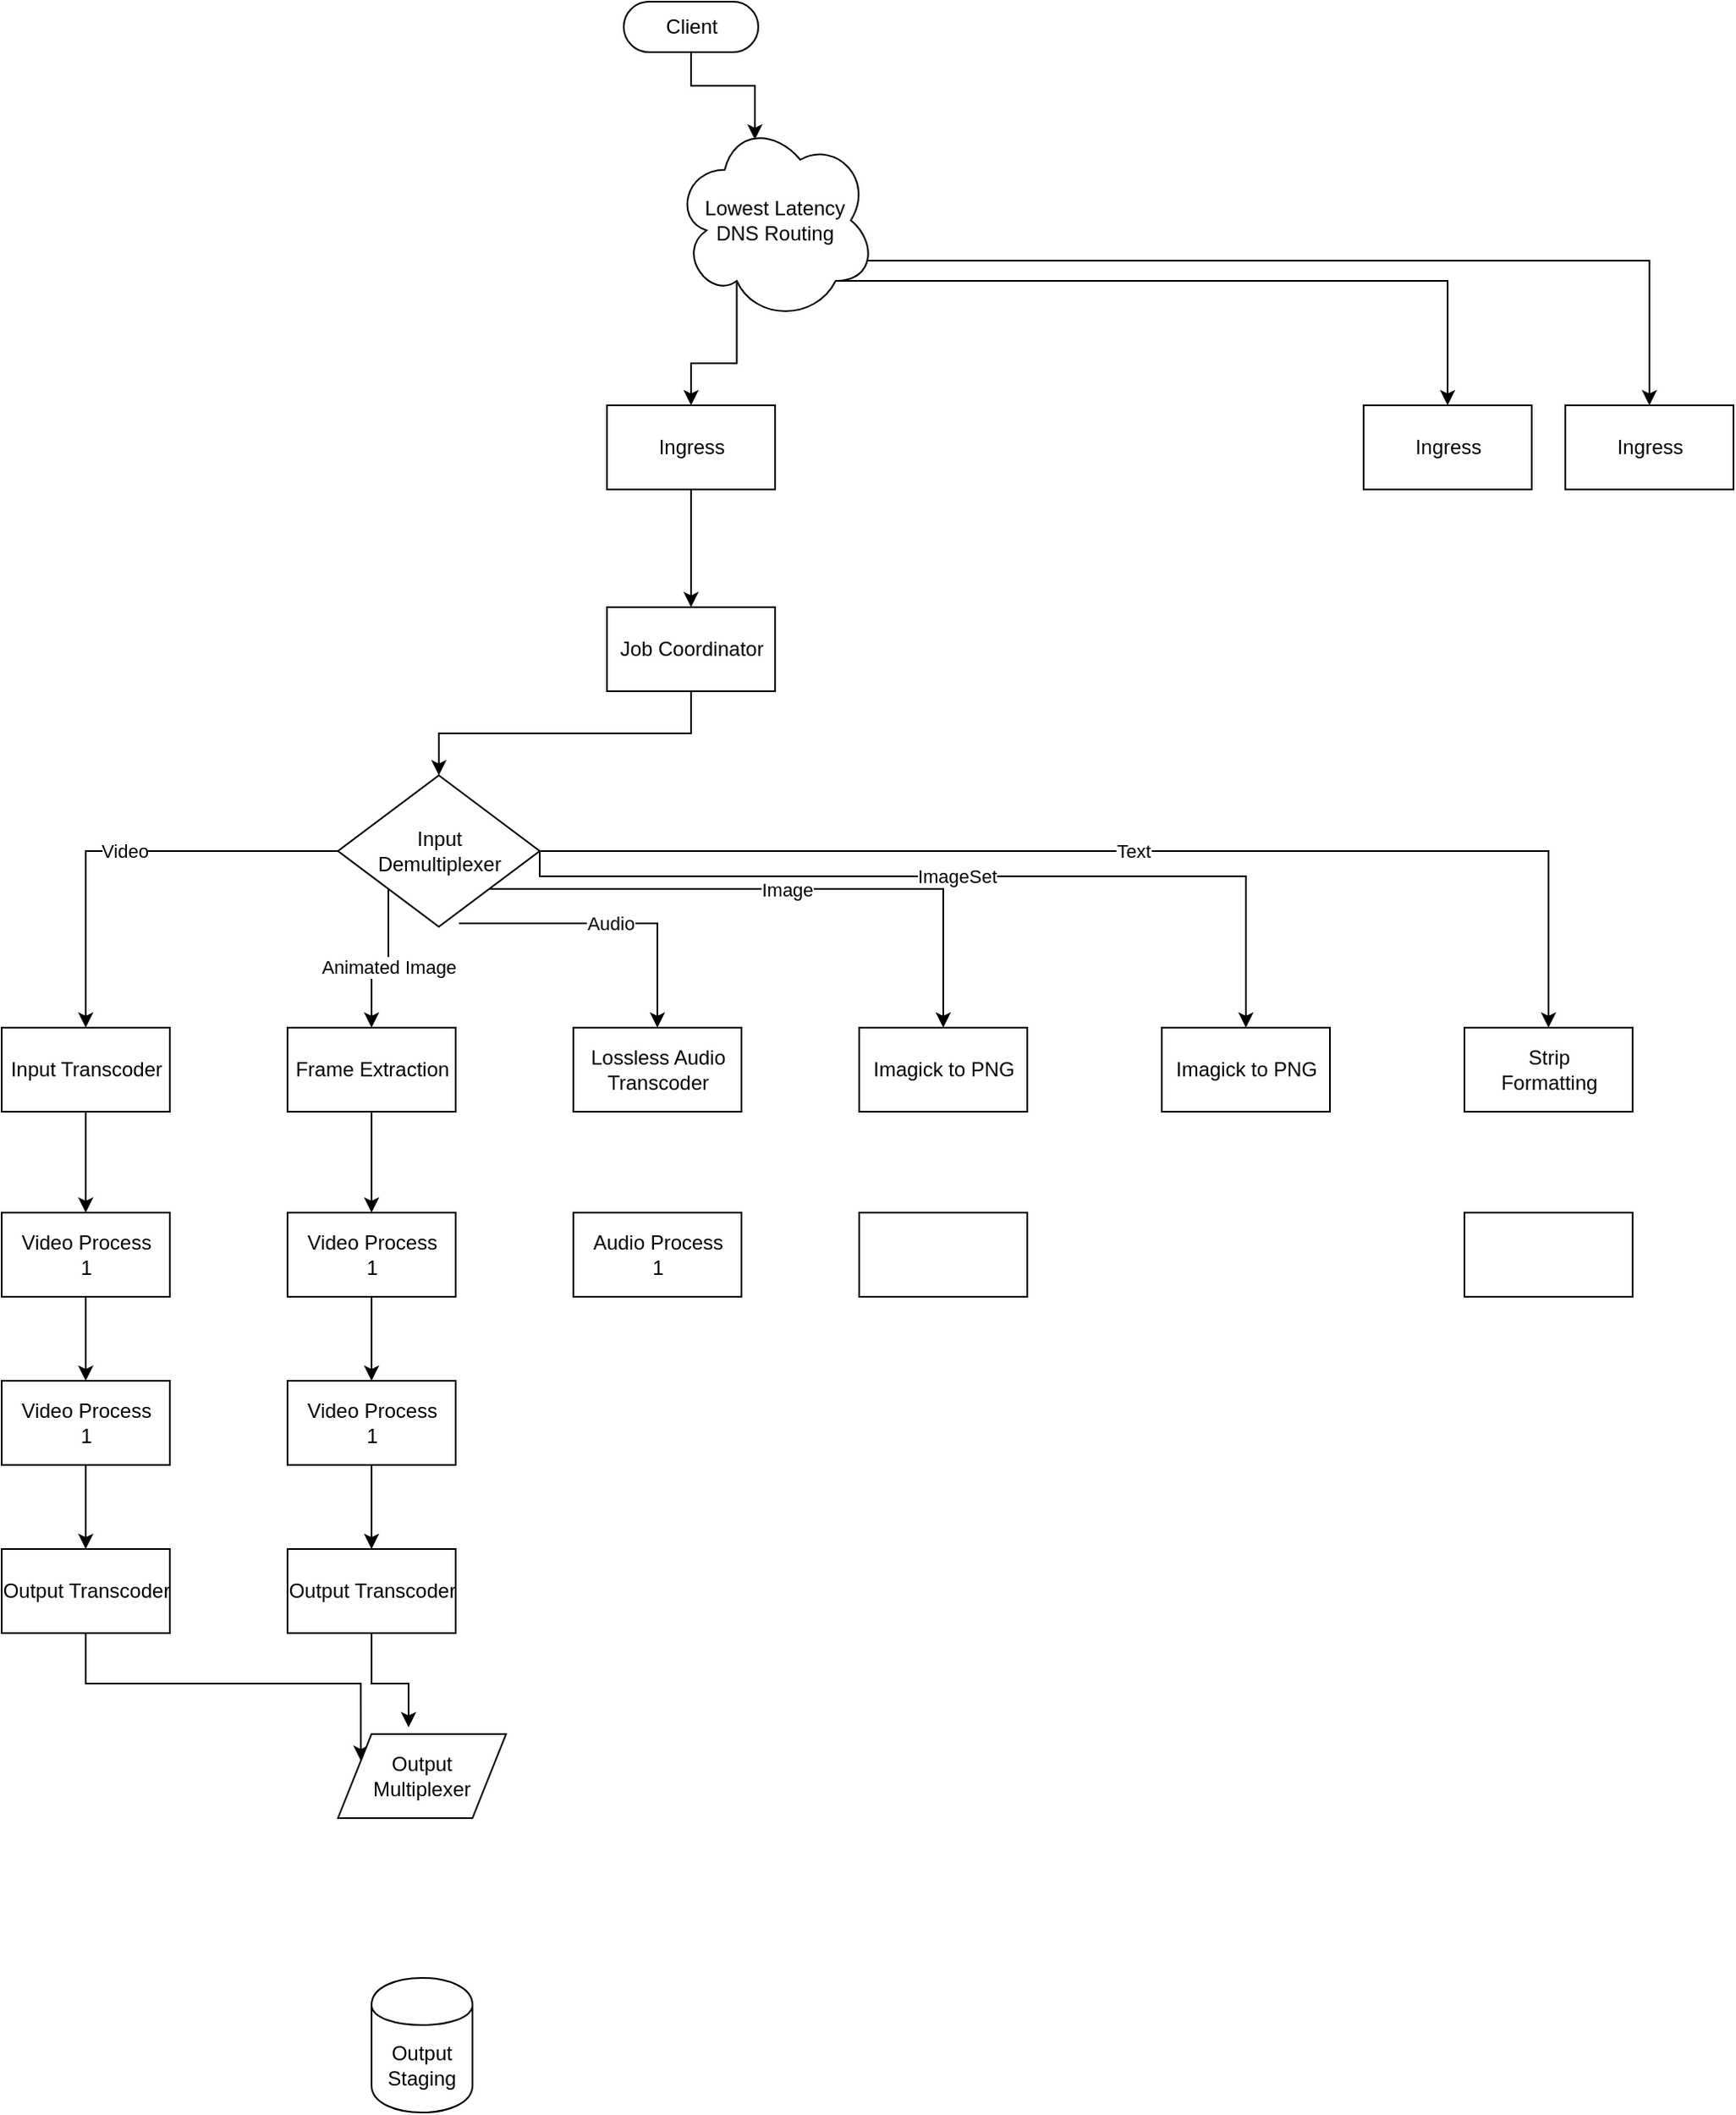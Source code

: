<mxfile version="20.6.0" type="github">
  <diagram name="Page-1" id="5d7acffa-a066-3a61-03fe-96351882024d">
    <mxGraphModel dx="2018" dy="1276" grid="1" gridSize="10" guides="1" tooltips="1" connect="1" arrows="1" fold="1" page="1" pageScale="1" pageWidth="1100" pageHeight="850" background="#ffffff" math="0" shadow="0">
      <root>
        <mxCell id="0" />
        <mxCell id="1" parent="0" />
        <mxCell id="9ToVT2cuZ5Fz3vw_vygJ-31" style="edgeStyle=orthogonalEdgeStyle;rounded=0;orthogonalLoop=1;jettySize=auto;html=1;exitX=0.5;exitY=0.5;exitDx=0;exitDy=15;exitPerimeter=0;entryX=0.4;entryY=0.1;entryDx=0;entryDy=0;entryPerimeter=0;" edge="1" parent="1" source="9ToVT2cuZ5Fz3vw_vygJ-21" target="9ToVT2cuZ5Fz3vw_vygJ-22">
          <mxGeometry relative="1" as="geometry" />
        </mxCell>
        <mxCell id="9ToVT2cuZ5Fz3vw_vygJ-21" value="Client" style="html=1;dashed=0;whitespace=wrap;shape=mxgraph.dfd.start" vertex="1" parent="1">
          <mxGeometry x="410" y="20" width="80" height="30" as="geometry" />
        </mxCell>
        <mxCell id="9ToVT2cuZ5Fz3vw_vygJ-27" style="edgeStyle=orthogonalEdgeStyle;rounded=0;orthogonalLoop=1;jettySize=auto;html=1;exitX=0.31;exitY=0.8;exitDx=0;exitDy=0;exitPerimeter=0;entryX=0.5;entryY=0;entryDx=0;entryDy=0;" edge="1" parent="1" source="9ToVT2cuZ5Fz3vw_vygJ-22" target="9ToVT2cuZ5Fz3vw_vygJ-23">
          <mxGeometry relative="1" as="geometry" />
        </mxCell>
        <mxCell id="9ToVT2cuZ5Fz3vw_vygJ-28" style="edgeStyle=orthogonalEdgeStyle;rounded=0;orthogonalLoop=1;jettySize=auto;html=1;exitX=0.8;exitY=0.8;exitDx=0;exitDy=0;exitPerimeter=0;entryX=0.5;entryY=0;entryDx=0;entryDy=0;" edge="1" parent="1" source="9ToVT2cuZ5Fz3vw_vygJ-22" target="9ToVT2cuZ5Fz3vw_vygJ-24">
          <mxGeometry relative="1" as="geometry" />
        </mxCell>
        <mxCell id="9ToVT2cuZ5Fz3vw_vygJ-29" style="edgeStyle=orthogonalEdgeStyle;rounded=0;orthogonalLoop=1;jettySize=auto;html=1;exitX=0.96;exitY=0.7;exitDx=0;exitDy=0;exitPerimeter=0;entryX=0.5;entryY=0;entryDx=0;entryDy=0;" edge="1" parent="1" source="9ToVT2cuZ5Fz3vw_vygJ-22" target="9ToVT2cuZ5Fz3vw_vygJ-25">
          <mxGeometry relative="1" as="geometry" />
        </mxCell>
        <mxCell id="9ToVT2cuZ5Fz3vw_vygJ-22" value="Lowest Latency&lt;br&gt;DNS Routing" style="shape=cloud;whiteSpace=wrap;html=1;" vertex="1" parent="1">
          <mxGeometry x="440" y="90" width="120" height="120" as="geometry" />
        </mxCell>
        <mxCell id="9ToVT2cuZ5Fz3vw_vygJ-51" style="edgeStyle=orthogonalEdgeStyle;rounded=0;orthogonalLoop=1;jettySize=auto;html=1;exitX=0.5;exitY=1;exitDx=0;exitDy=0;entryX=0.5;entryY=0;entryDx=0;entryDy=0;" edge="1" parent="1" source="9ToVT2cuZ5Fz3vw_vygJ-23" target="9ToVT2cuZ5Fz3vw_vygJ-37">
          <mxGeometry relative="1" as="geometry" />
        </mxCell>
        <mxCell id="9ToVT2cuZ5Fz3vw_vygJ-23" value="Ingress" style="html=1;dashed=0;whitespace=wrap;" vertex="1" parent="1">
          <mxGeometry x="400" y="260" width="100" height="50" as="geometry" />
        </mxCell>
        <mxCell id="9ToVT2cuZ5Fz3vw_vygJ-24" value="Ingress" style="html=1;dashed=0;whitespace=wrap;" vertex="1" parent="1">
          <mxGeometry x="850" y="260" width="100" height="50" as="geometry" />
        </mxCell>
        <mxCell id="9ToVT2cuZ5Fz3vw_vygJ-25" value="Ingress" style="html=1;dashed=0;whitespace=wrap;" vertex="1" parent="1">
          <mxGeometry x="970" y="260" width="100" height="50" as="geometry" />
        </mxCell>
        <mxCell id="9ToVT2cuZ5Fz3vw_vygJ-43" value="Video" style="edgeStyle=orthogonalEdgeStyle;rounded=0;orthogonalLoop=1;jettySize=auto;html=1;exitX=0;exitY=0.5;exitDx=0;exitDy=0;entryX=0.5;entryY=0;entryDx=0;entryDy=0;" edge="1" parent="1" source="9ToVT2cuZ5Fz3vw_vygJ-32" target="9ToVT2cuZ5Fz3vw_vygJ-33">
          <mxGeometry relative="1" as="geometry" />
        </mxCell>
        <mxCell id="9ToVT2cuZ5Fz3vw_vygJ-44" value="Animated Image" style="edgeStyle=orthogonalEdgeStyle;rounded=0;orthogonalLoop=1;jettySize=auto;html=1;exitX=0;exitY=1;exitDx=0;exitDy=0;entryX=0.5;entryY=0;entryDx=0;entryDy=0;" edge="1" parent="1" source="9ToVT2cuZ5Fz3vw_vygJ-32" target="9ToVT2cuZ5Fz3vw_vygJ-40">
          <mxGeometry relative="1" as="geometry" />
        </mxCell>
        <mxCell id="9ToVT2cuZ5Fz3vw_vygJ-45" value="Audio" style="edgeStyle=orthogonalEdgeStyle;rounded=0;orthogonalLoop=1;jettySize=auto;html=1;exitX=0.6;exitY=0.978;exitDx=0;exitDy=0;entryX=0.5;entryY=0;entryDx=0;entryDy=0;exitPerimeter=0;" edge="1" parent="1" source="9ToVT2cuZ5Fz3vw_vygJ-32" target="9ToVT2cuZ5Fz3vw_vygJ-38">
          <mxGeometry relative="1" as="geometry" />
        </mxCell>
        <mxCell id="9ToVT2cuZ5Fz3vw_vygJ-46" value="Image" style="edgeStyle=orthogonalEdgeStyle;rounded=0;orthogonalLoop=1;jettySize=auto;html=1;entryX=0.5;entryY=0;entryDx=0;entryDy=0;exitX=1;exitY=1;exitDx=0;exitDy=0;" edge="1" parent="1" source="9ToVT2cuZ5Fz3vw_vygJ-32" target="9ToVT2cuZ5Fz3vw_vygJ-39">
          <mxGeometry relative="1" as="geometry">
            <mxPoint x="340" y="550" as="sourcePoint" />
          </mxGeometry>
        </mxCell>
        <mxCell id="9ToVT2cuZ5Fz3vw_vygJ-48" value="Text" style="edgeStyle=orthogonalEdgeStyle;rounded=0;orthogonalLoop=1;jettySize=auto;html=1;exitX=1;exitY=0.5;exitDx=0;exitDy=0;entryX=0.5;entryY=0;entryDx=0;entryDy=0;" edge="1" parent="1" source="9ToVT2cuZ5Fz3vw_vygJ-32" target="9ToVT2cuZ5Fz3vw_vygJ-47">
          <mxGeometry relative="1" as="geometry" />
        </mxCell>
        <mxCell id="9ToVT2cuZ5Fz3vw_vygJ-71" value="ImageSet" style="edgeStyle=orthogonalEdgeStyle;rounded=0;orthogonalLoop=1;jettySize=auto;html=1;exitX=1;exitY=0.5;exitDx=0;exitDy=0;entryX=0.5;entryY=0;entryDx=0;entryDy=0;" edge="1" parent="1" source="9ToVT2cuZ5Fz3vw_vygJ-32" target="9ToVT2cuZ5Fz3vw_vygJ-70">
          <mxGeometry relative="1" as="geometry">
            <Array as="points">
              <mxPoint x="360" y="540" />
              <mxPoint x="780" y="540" />
            </Array>
          </mxGeometry>
        </mxCell>
        <mxCell id="9ToVT2cuZ5Fz3vw_vygJ-32" value="Input&lt;br&gt;Demultiplexer" style="shape=rhombus;html=1;dashed=0;whitespace=wrap;perimeter=rhombusPerimeter;" vertex="1" parent="1">
          <mxGeometry x="240" y="480" width="120" height="90" as="geometry" />
        </mxCell>
        <mxCell id="9ToVT2cuZ5Fz3vw_vygJ-52" style="edgeStyle=orthogonalEdgeStyle;rounded=0;orthogonalLoop=1;jettySize=auto;html=1;exitX=0.5;exitY=1;exitDx=0;exitDy=0;entryX=0.5;entryY=0;entryDx=0;entryDy=0;" edge="1" parent="1" source="9ToVT2cuZ5Fz3vw_vygJ-33" target="9ToVT2cuZ5Fz3vw_vygJ-34">
          <mxGeometry relative="1" as="geometry" />
        </mxCell>
        <mxCell id="9ToVT2cuZ5Fz3vw_vygJ-33" value="Input Transcoder" style="html=1;dashed=0;whitespace=wrap;" vertex="1" parent="1">
          <mxGeometry x="40" y="630" width="100" height="50" as="geometry" />
        </mxCell>
        <mxCell id="9ToVT2cuZ5Fz3vw_vygJ-53" style="edgeStyle=orthogonalEdgeStyle;rounded=0;orthogonalLoop=1;jettySize=auto;html=1;exitX=0.5;exitY=1;exitDx=0;exitDy=0;entryX=0.5;entryY=0;entryDx=0;entryDy=0;" edge="1" parent="1" source="9ToVT2cuZ5Fz3vw_vygJ-34" target="9ToVT2cuZ5Fz3vw_vygJ-35">
          <mxGeometry relative="1" as="geometry" />
        </mxCell>
        <mxCell id="9ToVT2cuZ5Fz3vw_vygJ-34" value="Video Process&lt;br&gt;1" style="html=1;dashed=0;whitespace=wrap;" vertex="1" parent="1">
          <mxGeometry x="40" y="740" width="100" height="50" as="geometry" />
        </mxCell>
        <mxCell id="9ToVT2cuZ5Fz3vw_vygJ-54" style="edgeStyle=orthogonalEdgeStyle;rounded=0;orthogonalLoop=1;jettySize=auto;html=1;exitX=0.5;exitY=1;exitDx=0;exitDy=0;entryX=0.5;entryY=0;entryDx=0;entryDy=0;" edge="1" parent="1" source="9ToVT2cuZ5Fz3vw_vygJ-35" target="9ToVT2cuZ5Fz3vw_vygJ-36">
          <mxGeometry relative="1" as="geometry" />
        </mxCell>
        <mxCell id="9ToVT2cuZ5Fz3vw_vygJ-35" value="Video Process&lt;br&gt;1" style="html=1;dashed=0;whitespace=wrap;" vertex="1" parent="1">
          <mxGeometry x="40" y="840" width="100" height="50" as="geometry" />
        </mxCell>
        <mxCell id="9ToVT2cuZ5Fz3vw_vygJ-66" style="edgeStyle=orthogonalEdgeStyle;rounded=0;orthogonalLoop=1;jettySize=auto;html=1;exitX=0.5;exitY=1;exitDx=0;exitDy=0;entryX=0;entryY=0.25;entryDx=0;entryDy=0;" edge="1" parent="1" source="9ToVT2cuZ5Fz3vw_vygJ-36" target="9ToVT2cuZ5Fz3vw_vygJ-41">
          <mxGeometry relative="1" as="geometry" />
        </mxCell>
        <mxCell id="9ToVT2cuZ5Fz3vw_vygJ-36" value="Output Transcoder" style="html=1;dashed=0;whitespace=wrap;" vertex="1" parent="1">
          <mxGeometry x="40" y="940" width="100" height="50" as="geometry" />
        </mxCell>
        <mxCell id="9ToVT2cuZ5Fz3vw_vygJ-50" style="edgeStyle=orthogonalEdgeStyle;rounded=0;orthogonalLoop=1;jettySize=auto;html=1;exitX=0.5;exitY=1;exitDx=0;exitDy=0;entryX=0.5;entryY=0;entryDx=0;entryDy=0;" edge="1" parent="1" source="9ToVT2cuZ5Fz3vw_vygJ-37" target="9ToVT2cuZ5Fz3vw_vygJ-32">
          <mxGeometry relative="1" as="geometry" />
        </mxCell>
        <mxCell id="9ToVT2cuZ5Fz3vw_vygJ-37" value="Job Coordinator" style="html=1;dashed=0;whitespace=wrap;" vertex="1" parent="1">
          <mxGeometry x="400" y="380" width="100" height="50" as="geometry" />
        </mxCell>
        <mxCell id="9ToVT2cuZ5Fz3vw_vygJ-38" value="Lossless Audio&lt;br&gt;Transcoder" style="html=1;dashed=0;whitespace=wrap;" vertex="1" parent="1">
          <mxGeometry x="380" y="630" width="100" height="50" as="geometry" />
        </mxCell>
        <mxCell id="9ToVT2cuZ5Fz3vw_vygJ-39" value="Imagick to PNG" style="html=1;dashed=0;whitespace=wrap;" vertex="1" parent="1">
          <mxGeometry x="550" y="630" width="100" height="50" as="geometry" />
        </mxCell>
        <mxCell id="9ToVT2cuZ5Fz3vw_vygJ-62" style="edgeStyle=orthogonalEdgeStyle;rounded=0;orthogonalLoop=1;jettySize=auto;html=1;exitX=0.5;exitY=1;exitDx=0;exitDy=0;entryX=0.5;entryY=0;entryDx=0;entryDy=0;" edge="1" parent="1" source="9ToVT2cuZ5Fz3vw_vygJ-40" target="9ToVT2cuZ5Fz3vw_vygJ-58">
          <mxGeometry relative="1" as="geometry" />
        </mxCell>
        <mxCell id="9ToVT2cuZ5Fz3vw_vygJ-40" value="Frame Extraction" style="html=1;dashed=0;whitespace=wrap;" vertex="1" parent="1">
          <mxGeometry x="210" y="630" width="100" height="50" as="geometry" />
        </mxCell>
        <mxCell id="9ToVT2cuZ5Fz3vw_vygJ-41" value="Output&lt;br&gt;Multiplexer" style="shape=parallelogram;perimeter=parallelogramPerimeter;whiteSpace=wrap;html=1;dashed=0;" vertex="1" parent="1">
          <mxGeometry x="240" y="1050" width="100" height="50" as="geometry" />
        </mxCell>
        <mxCell id="9ToVT2cuZ5Fz3vw_vygJ-47" value="Strip&lt;br&gt;Formatting" style="html=1;dashed=0;whitespace=wrap;" vertex="1" parent="1">
          <mxGeometry x="910" y="630" width="100" height="50" as="geometry" />
        </mxCell>
        <mxCell id="9ToVT2cuZ5Fz3vw_vygJ-49" value="Output&lt;br&gt;Staging" style="shape=cylinder;whiteSpace=wrap;html=1;boundedLbl=1;backgroundOutline=1;" vertex="1" parent="1">
          <mxGeometry x="260" y="1195" width="60" height="80" as="geometry" />
        </mxCell>
        <mxCell id="9ToVT2cuZ5Fz3vw_vygJ-57" style="edgeStyle=orthogonalEdgeStyle;rounded=0;orthogonalLoop=1;jettySize=auto;html=1;exitX=0.5;exitY=1;exitDx=0;exitDy=0;entryX=0.5;entryY=0;entryDx=0;entryDy=0;" edge="1" parent="1" source="9ToVT2cuZ5Fz3vw_vygJ-58" target="9ToVT2cuZ5Fz3vw_vygJ-60">
          <mxGeometry relative="1" as="geometry" />
        </mxCell>
        <mxCell id="9ToVT2cuZ5Fz3vw_vygJ-58" value="Video Process&lt;br&gt;1" style="html=1;dashed=0;whitespace=wrap;" vertex="1" parent="1">
          <mxGeometry x="210" y="740" width="100" height="50" as="geometry" />
        </mxCell>
        <mxCell id="9ToVT2cuZ5Fz3vw_vygJ-59" style="edgeStyle=orthogonalEdgeStyle;rounded=0;orthogonalLoop=1;jettySize=auto;html=1;exitX=0.5;exitY=1;exitDx=0;exitDy=0;entryX=0.5;entryY=0;entryDx=0;entryDy=0;" edge="1" parent="1" source="9ToVT2cuZ5Fz3vw_vygJ-60" target="9ToVT2cuZ5Fz3vw_vygJ-61">
          <mxGeometry relative="1" as="geometry" />
        </mxCell>
        <mxCell id="9ToVT2cuZ5Fz3vw_vygJ-60" value="Video Process&lt;br&gt;1" style="html=1;dashed=0;whitespace=wrap;" vertex="1" parent="1">
          <mxGeometry x="210" y="840" width="100" height="50" as="geometry" />
        </mxCell>
        <mxCell id="9ToVT2cuZ5Fz3vw_vygJ-63" style="edgeStyle=orthogonalEdgeStyle;rounded=0;orthogonalLoop=1;jettySize=auto;html=1;exitX=0.5;exitY=1;exitDx=0;exitDy=0;entryX=0.42;entryY=-0.08;entryDx=0;entryDy=0;entryPerimeter=0;" edge="1" parent="1" source="9ToVT2cuZ5Fz3vw_vygJ-61" target="9ToVT2cuZ5Fz3vw_vygJ-41">
          <mxGeometry relative="1" as="geometry" />
        </mxCell>
        <mxCell id="9ToVT2cuZ5Fz3vw_vygJ-61" value="Output Transcoder" style="html=1;dashed=0;whitespace=wrap;" vertex="1" parent="1">
          <mxGeometry x="210" y="940" width="100" height="50" as="geometry" />
        </mxCell>
        <mxCell id="9ToVT2cuZ5Fz3vw_vygJ-67" value="Audio Process&lt;br&gt;1" style="html=1;dashed=0;whitespace=wrap;" vertex="1" parent="1">
          <mxGeometry x="380" y="740" width="100" height="50" as="geometry" />
        </mxCell>
        <mxCell id="9ToVT2cuZ5Fz3vw_vygJ-68" value="" style="html=1;dashed=0;whitespace=wrap;" vertex="1" parent="1">
          <mxGeometry x="550" y="740" width="100" height="50" as="geometry" />
        </mxCell>
        <mxCell id="9ToVT2cuZ5Fz3vw_vygJ-69" value="" style="html=1;dashed=0;whitespace=wrap;" vertex="1" parent="1">
          <mxGeometry x="910" y="740" width="100" height="50" as="geometry" />
        </mxCell>
        <mxCell id="9ToVT2cuZ5Fz3vw_vygJ-70" value="Imagick to PNG" style="html=1;dashed=0;whitespace=wrap;" vertex="1" parent="1">
          <mxGeometry x="730" y="630" width="100" height="50" as="geometry" />
        </mxCell>
      </root>
    </mxGraphModel>
  </diagram>
</mxfile>

